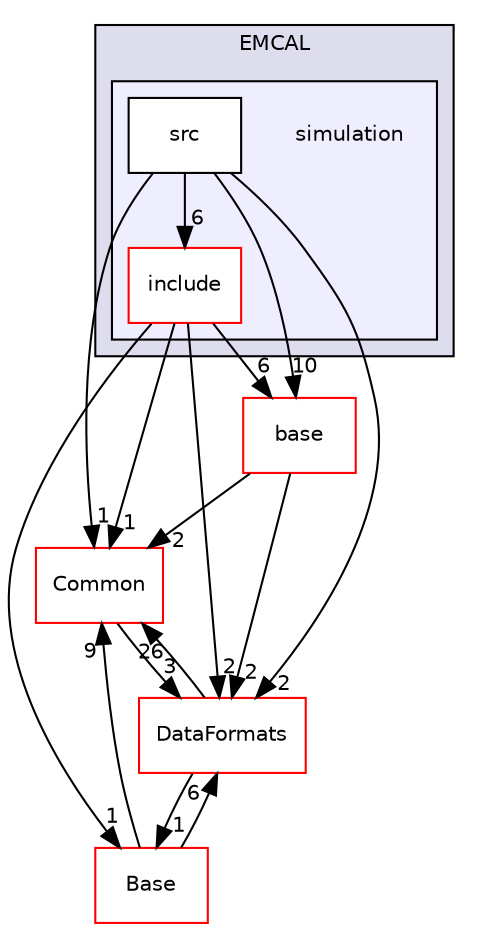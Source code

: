 digraph "/home/travis/build/AliceO2Group/AliceO2/Detectors/EMCAL/simulation" {
  bgcolor=transparent;
  compound=true
  node [ fontsize="10", fontname="Helvetica"];
  edge [ labelfontsize="10", labelfontname="Helvetica"];
  subgraph clusterdir_088378b58cb1ba39db48039cbd66d10f {
    graph [ bgcolor="#ddddee", pencolor="black", label="EMCAL" fontname="Helvetica", fontsize="10", URL="dir_088378b58cb1ba39db48039cbd66d10f.html"]
  subgraph clusterdir_40743f2e882add17463d3ecfa83bffd4 {
    graph [ bgcolor="#eeeeff", pencolor="black", label="" URL="dir_40743f2e882add17463d3ecfa83bffd4.html"];
    dir_40743f2e882add17463d3ecfa83bffd4 [shape=plaintext label="simulation"];
    dir_7bf79a161bebea1697ee327feea7a1aa [shape=box label="include" color="red" fillcolor="white" style="filled" URL="dir_7bf79a161bebea1697ee327feea7a1aa.html"];
    dir_f58e8c7317032c3b254e2280a1692bd1 [shape=box label="src" color="black" fillcolor="white" style="filled" URL="dir_f58e8c7317032c3b254e2280a1692bd1.html"];
  }
  }
  dir_4ab6b4cc6a7edbff49100e9123df213f [shape=box label="Common" color="red" URL="dir_4ab6b4cc6a7edbff49100e9123df213f.html"];
  dir_37c90836491b695b472bf98d1be8336b [shape=box label="Base" color="red" URL="dir_37c90836491b695b472bf98d1be8336b.html"];
  dir_478733f24fb8878a4cdf7773310adedd [shape=box label="base" color="red" URL="dir_478733f24fb8878a4cdf7773310adedd.html"];
  dir_2171f7ec022c5423887b07c69b2f5b48 [shape=box label="DataFormats" color="red" URL="dir_2171f7ec022c5423887b07c69b2f5b48.html"];
  dir_f58e8c7317032c3b254e2280a1692bd1->dir_4ab6b4cc6a7edbff49100e9123df213f [headlabel="1", labeldistance=1.5 headhref="dir_000206_000016.html"];
  dir_f58e8c7317032c3b254e2280a1692bd1->dir_478733f24fb8878a4cdf7773310adedd [headlabel="10", labeldistance=1.5 headhref="dir_000206_000119.html"];
  dir_f58e8c7317032c3b254e2280a1692bd1->dir_7bf79a161bebea1697ee327feea7a1aa [headlabel="6", labeldistance=1.5 headhref="dir_000206_000164.html"];
  dir_f58e8c7317032c3b254e2280a1692bd1->dir_2171f7ec022c5423887b07c69b2f5b48 [headlabel="2", labeldistance=1.5 headhref="dir_000206_000055.html"];
  dir_4ab6b4cc6a7edbff49100e9123df213f->dir_2171f7ec022c5423887b07c69b2f5b48 [headlabel="3", labeldistance=1.5 headhref="dir_000016_000055.html"];
  dir_37c90836491b695b472bf98d1be8336b->dir_4ab6b4cc6a7edbff49100e9123df213f [headlabel="9", labeldistance=1.5 headhref="dir_000160_000016.html"];
  dir_37c90836491b695b472bf98d1be8336b->dir_2171f7ec022c5423887b07c69b2f5b48 [headlabel="6", labeldistance=1.5 headhref="dir_000160_000055.html"];
  dir_478733f24fb8878a4cdf7773310adedd->dir_4ab6b4cc6a7edbff49100e9123df213f [headlabel="2", labeldistance=1.5 headhref="dir_000119_000016.html"];
  dir_478733f24fb8878a4cdf7773310adedd->dir_2171f7ec022c5423887b07c69b2f5b48 [headlabel="2", labeldistance=1.5 headhref="dir_000119_000055.html"];
  dir_7bf79a161bebea1697ee327feea7a1aa->dir_4ab6b4cc6a7edbff49100e9123df213f [headlabel="1", labeldistance=1.5 headhref="dir_000164_000016.html"];
  dir_7bf79a161bebea1697ee327feea7a1aa->dir_37c90836491b695b472bf98d1be8336b [headlabel="1", labeldistance=1.5 headhref="dir_000164_000160.html"];
  dir_7bf79a161bebea1697ee327feea7a1aa->dir_478733f24fb8878a4cdf7773310adedd [headlabel="6", labeldistance=1.5 headhref="dir_000164_000119.html"];
  dir_7bf79a161bebea1697ee327feea7a1aa->dir_2171f7ec022c5423887b07c69b2f5b48 [headlabel="2", labeldistance=1.5 headhref="dir_000164_000055.html"];
  dir_2171f7ec022c5423887b07c69b2f5b48->dir_4ab6b4cc6a7edbff49100e9123df213f [headlabel="26", labeldistance=1.5 headhref="dir_000055_000016.html"];
  dir_2171f7ec022c5423887b07c69b2f5b48->dir_37c90836491b695b472bf98d1be8336b [headlabel="1", labeldistance=1.5 headhref="dir_000055_000160.html"];
}
